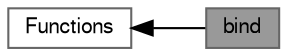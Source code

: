 digraph "bind"
{
 // LATEX_PDF_SIZE
  bgcolor="transparent";
  edge [fontname=FreeSans,fontsize=10,labelfontname=FreeSans,labelfontsize=10];
  node [fontname=FreeSans,fontsize=10,shape=box,height=0.2,width=0.4];
  rankdir=LR;
  Node1 [label="bind",height=0.2,width=0.4,color="gray40", fillcolor="grey60", style="filled", fontcolor="black",tooltip="Asynchronous bind function associates the provided address and local port to the socket."];
  Node2 [label="Functions",height=0.2,width=0.4,color="grey40", fillcolor="white", style="filled",URL="$group___socket_a_p_i.html",tooltip=" "];
  Node2->Node1 [shape=plaintext, dir="back", style="solid"];
}
